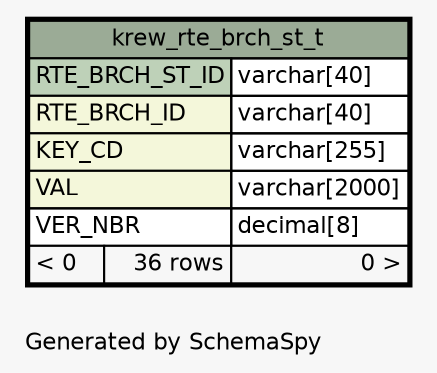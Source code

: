 // dot 2.28.0 on Mac OS X 10.7.2
// SchemaSpy rev 590
digraph "oneDegreeRelationshipsDiagram" {
  graph [
    rankdir="RL"
    bgcolor="#f7f7f7"
    label="\nGenerated by SchemaSpy"
    labeljust="l"
    nodesep="0.18"
    ranksep="0.46"
    fontname="Helvetica"
    fontsize="11"
  ];
  node [
    fontname="Helvetica"
    fontsize="11"
    shape="plaintext"
  ];
  edge [
    arrowsize="0.8"
  ];
  "krew_rte_brch_st_t" [
    label=<
    <TABLE BORDER="2" CELLBORDER="1" CELLSPACING="0" BGCOLOR="#ffffff">
      <TR><TD COLSPAN="3" BGCOLOR="#9bab96" ALIGN="CENTER">krew_rte_brch_st_t</TD></TR>
      <TR><TD PORT="RTE_BRCH_ST_ID" COLSPAN="2" BGCOLOR="#bed1b8" ALIGN="LEFT">RTE_BRCH_ST_ID</TD><TD PORT="RTE_BRCH_ST_ID.type" ALIGN="LEFT">varchar[40]</TD></TR>
      <TR><TD PORT="RTE_BRCH_ID" COLSPAN="2" BGCOLOR="#f4f7da" ALIGN="LEFT">RTE_BRCH_ID</TD><TD PORT="RTE_BRCH_ID.type" ALIGN="LEFT">varchar[40]</TD></TR>
      <TR><TD PORT="KEY_CD" COLSPAN="2" BGCOLOR="#f4f7da" ALIGN="LEFT">KEY_CD</TD><TD PORT="KEY_CD.type" ALIGN="LEFT">varchar[255]</TD></TR>
      <TR><TD PORT="VAL" COLSPAN="2" BGCOLOR="#f4f7da" ALIGN="LEFT">VAL</TD><TD PORT="VAL.type" ALIGN="LEFT">varchar[2000]</TD></TR>
      <TR><TD PORT="VER_NBR" COLSPAN="2" ALIGN="LEFT">VER_NBR</TD><TD PORT="VER_NBR.type" ALIGN="LEFT">decimal[8]</TD></TR>
      <TR><TD ALIGN="LEFT" BGCOLOR="#f7f7f7">&lt; 0</TD><TD ALIGN="RIGHT" BGCOLOR="#f7f7f7">36 rows</TD><TD ALIGN="RIGHT" BGCOLOR="#f7f7f7">0 &gt;</TD></TR>
    </TABLE>>
    URL="krew_rte_brch_st_t.html"
    tooltip="krew_rte_brch_st_t"
  ];
}
